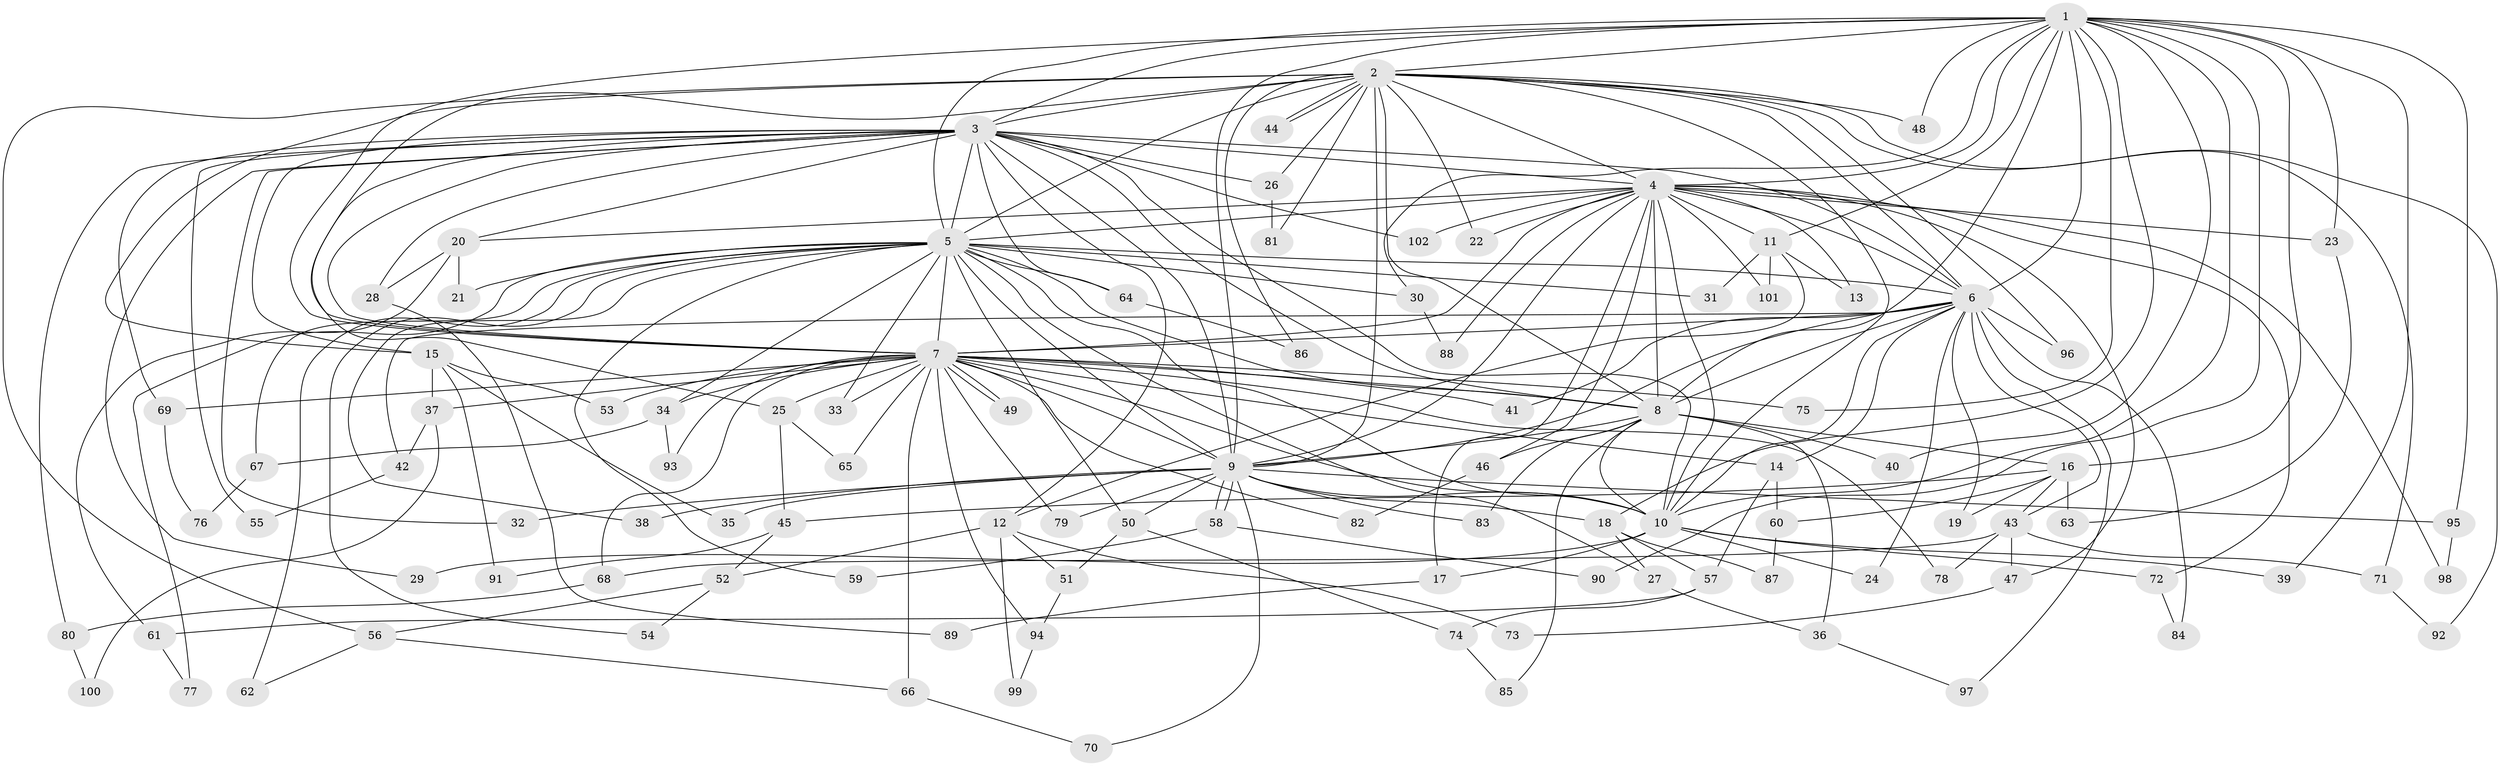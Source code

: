 // Generated by graph-tools (version 1.1) at 2025/25/03/09/25 03:25:39]
// undirected, 102 vertices, 229 edges
graph export_dot {
graph [start="1"]
  node [color=gray90,style=filled];
  1;
  2;
  3;
  4;
  5;
  6;
  7;
  8;
  9;
  10;
  11;
  12;
  13;
  14;
  15;
  16;
  17;
  18;
  19;
  20;
  21;
  22;
  23;
  24;
  25;
  26;
  27;
  28;
  29;
  30;
  31;
  32;
  33;
  34;
  35;
  36;
  37;
  38;
  39;
  40;
  41;
  42;
  43;
  44;
  45;
  46;
  47;
  48;
  49;
  50;
  51;
  52;
  53;
  54;
  55;
  56;
  57;
  58;
  59;
  60;
  61;
  62;
  63;
  64;
  65;
  66;
  67;
  68;
  69;
  70;
  71;
  72;
  73;
  74;
  75;
  76;
  77;
  78;
  79;
  80;
  81;
  82;
  83;
  84;
  85;
  86;
  87;
  88;
  89;
  90;
  91;
  92;
  93;
  94;
  95;
  96;
  97;
  98;
  99;
  100;
  101;
  102;
  1 -- 2;
  1 -- 3;
  1 -- 4;
  1 -- 5;
  1 -- 6;
  1 -- 7;
  1 -- 8;
  1 -- 9;
  1 -- 10;
  1 -- 11;
  1 -- 16;
  1 -- 18;
  1 -- 23;
  1 -- 30;
  1 -- 39;
  1 -- 40;
  1 -- 48;
  1 -- 75;
  1 -- 90;
  1 -- 95;
  2 -- 3;
  2 -- 4;
  2 -- 5;
  2 -- 6;
  2 -- 7;
  2 -- 8;
  2 -- 9;
  2 -- 10;
  2 -- 15;
  2 -- 22;
  2 -- 26;
  2 -- 44;
  2 -- 44;
  2 -- 48;
  2 -- 56;
  2 -- 71;
  2 -- 81;
  2 -- 86;
  2 -- 92;
  2 -- 96;
  3 -- 4;
  3 -- 5;
  3 -- 6;
  3 -- 7;
  3 -- 8;
  3 -- 9;
  3 -- 10;
  3 -- 12;
  3 -- 15;
  3 -- 20;
  3 -- 25;
  3 -- 26;
  3 -- 28;
  3 -- 29;
  3 -- 32;
  3 -- 55;
  3 -- 64;
  3 -- 69;
  3 -- 80;
  3 -- 102;
  4 -- 5;
  4 -- 6;
  4 -- 7;
  4 -- 8;
  4 -- 9;
  4 -- 10;
  4 -- 11;
  4 -- 13;
  4 -- 17;
  4 -- 20;
  4 -- 22;
  4 -- 23;
  4 -- 46;
  4 -- 47;
  4 -- 72;
  4 -- 88;
  4 -- 98;
  4 -- 101;
  4 -- 102;
  5 -- 6;
  5 -- 7;
  5 -- 8;
  5 -- 9;
  5 -- 10;
  5 -- 21;
  5 -- 27;
  5 -- 30;
  5 -- 31;
  5 -- 33;
  5 -- 34;
  5 -- 38;
  5 -- 50;
  5 -- 54;
  5 -- 59;
  5 -- 62;
  5 -- 64;
  5 -- 67;
  5 -- 77;
  6 -- 7;
  6 -- 8;
  6 -- 9;
  6 -- 10;
  6 -- 14;
  6 -- 19;
  6 -- 24;
  6 -- 41;
  6 -- 42;
  6 -- 43;
  6 -- 84;
  6 -- 96;
  6 -- 97;
  7 -- 8;
  7 -- 9;
  7 -- 10;
  7 -- 14;
  7 -- 25;
  7 -- 33;
  7 -- 34;
  7 -- 37;
  7 -- 41;
  7 -- 49;
  7 -- 49;
  7 -- 53;
  7 -- 65;
  7 -- 66;
  7 -- 68;
  7 -- 69;
  7 -- 75;
  7 -- 78;
  7 -- 79;
  7 -- 82;
  7 -- 93;
  7 -- 94;
  8 -- 9;
  8 -- 10;
  8 -- 16;
  8 -- 36;
  8 -- 40;
  8 -- 46;
  8 -- 83;
  8 -- 85;
  9 -- 10;
  9 -- 18;
  9 -- 32;
  9 -- 35;
  9 -- 38;
  9 -- 50;
  9 -- 58;
  9 -- 58;
  9 -- 70;
  9 -- 79;
  9 -- 83;
  9 -- 95;
  10 -- 17;
  10 -- 24;
  10 -- 29;
  10 -- 39;
  10 -- 72;
  11 -- 12;
  11 -- 13;
  11 -- 31;
  11 -- 101;
  12 -- 51;
  12 -- 52;
  12 -- 73;
  12 -- 99;
  14 -- 57;
  14 -- 60;
  15 -- 35;
  15 -- 37;
  15 -- 53;
  15 -- 91;
  16 -- 19;
  16 -- 43;
  16 -- 45;
  16 -- 60;
  16 -- 63;
  17 -- 89;
  18 -- 27;
  18 -- 57;
  18 -- 87;
  20 -- 21;
  20 -- 28;
  20 -- 61;
  23 -- 63;
  25 -- 45;
  25 -- 65;
  26 -- 81;
  27 -- 36;
  28 -- 89;
  30 -- 88;
  34 -- 67;
  34 -- 93;
  36 -- 97;
  37 -- 42;
  37 -- 100;
  42 -- 55;
  43 -- 47;
  43 -- 68;
  43 -- 71;
  43 -- 78;
  45 -- 52;
  45 -- 91;
  46 -- 82;
  47 -- 73;
  50 -- 51;
  50 -- 74;
  51 -- 94;
  52 -- 54;
  52 -- 56;
  56 -- 62;
  56 -- 66;
  57 -- 61;
  57 -- 74;
  58 -- 59;
  58 -- 90;
  60 -- 87;
  61 -- 77;
  64 -- 86;
  66 -- 70;
  67 -- 76;
  68 -- 80;
  69 -- 76;
  71 -- 92;
  72 -- 84;
  74 -- 85;
  80 -- 100;
  94 -- 99;
  95 -- 98;
}
